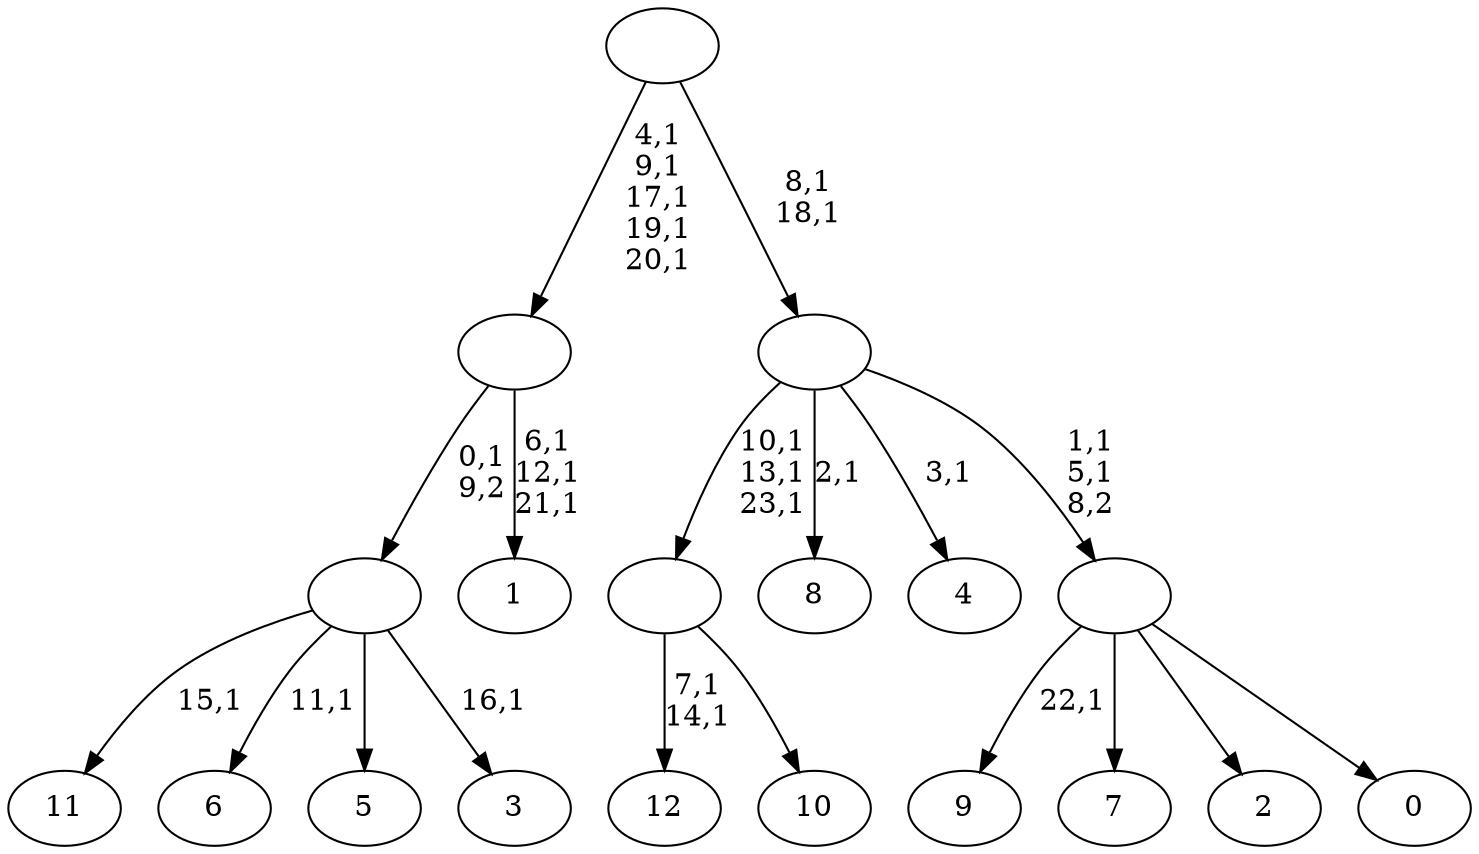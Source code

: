 digraph T {
	37 [label="12"]
	34 [label="11"]
	32 [label="10"]
	31 [label=""]
	28 [label="9"]
	26 [label="8"]
	24 [label="7"]
	23 [label="6"]
	21 [label="5"]
	20 [label="4"]
	18 [label="3"]
	16 [label=""]
	15 [label="2"]
	14 [label="1"]
	10 [label=""]
	5 [label="0"]
	4 [label=""]
	2 [label=""]
	0 [label=""]
	31 -> 37 [label="7,1\n14,1"]
	31 -> 32 [label=""]
	16 -> 18 [label="16,1"]
	16 -> 23 [label="11,1"]
	16 -> 34 [label="15,1"]
	16 -> 21 [label=""]
	10 -> 14 [label="6,1\n12,1\n21,1"]
	10 -> 16 [label="0,1\n9,2"]
	4 -> 28 [label="22,1"]
	4 -> 24 [label=""]
	4 -> 15 [label=""]
	4 -> 5 [label=""]
	2 -> 4 [label="1,1\n5,1\n8,2"]
	2 -> 20 [label="3,1"]
	2 -> 26 [label="2,1"]
	2 -> 31 [label="10,1\n13,1\n23,1"]
	0 -> 2 [label="8,1\n18,1"]
	0 -> 10 [label="4,1\n9,1\n17,1\n19,1\n20,1"]
}
